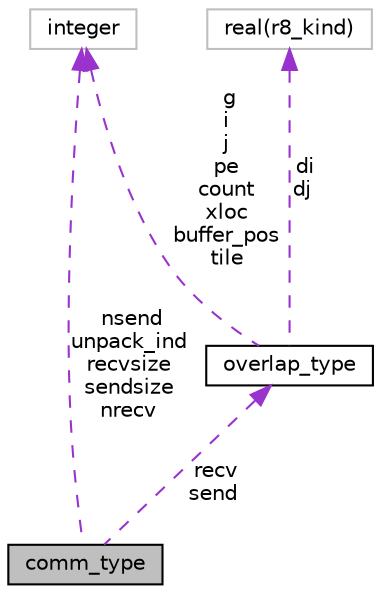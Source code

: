 digraph "comm_type"
{
 // INTERACTIVE_SVG=YES
 // LATEX_PDF_SIZE
  edge [fontname="Helvetica",fontsize="10",labelfontname="Helvetica",labelfontsize="10"];
  node [fontname="Helvetica",fontsize="10",shape=record];
  Node1 [label="comm_type",height=0.2,width=0.4,color="black", fillcolor="grey75", style="filled", fontcolor="black",tooltip="Private type used for exchange grid communication."];
  Node2 -> Node1 [dir="back",color="darkorchid3",fontsize="10",style="dashed",label=" nsend\nunpack_ind\nrecvsize\nsendsize\nnrecv" ,fontname="Helvetica"];
  Node2 [label="integer",height=0.2,width=0.4,color="grey75", fillcolor="white", style="filled",tooltip=" "];
  Node3 -> Node1 [dir="back",color="darkorchid3",fontsize="10",style="dashed",label=" recv\nsend" ,fontname="Helvetica"];
  Node3 [label="overlap_type",height=0.2,width=0.4,color="black", fillcolor="white", style="filled",URL="$group__xgrid__mod.html#structxgrid__mod_1_1overlap__type",tooltip="Private type for overlap exchange grid data."];
  Node4 -> Node3 [dir="back",color="darkorchid3",fontsize="10",style="dashed",label=" di\ndj" ,fontname="Helvetica"];
  Node4 [label="real(r8_kind)",height=0.2,width=0.4,color="grey75", fillcolor="white", style="filled",tooltip=" "];
  Node2 -> Node3 [dir="back",color="darkorchid3",fontsize="10",style="dashed",label=" g\ni\nj\npe\ncount\nxloc\nbuffer_pos\ntile" ,fontname="Helvetica"];
}

